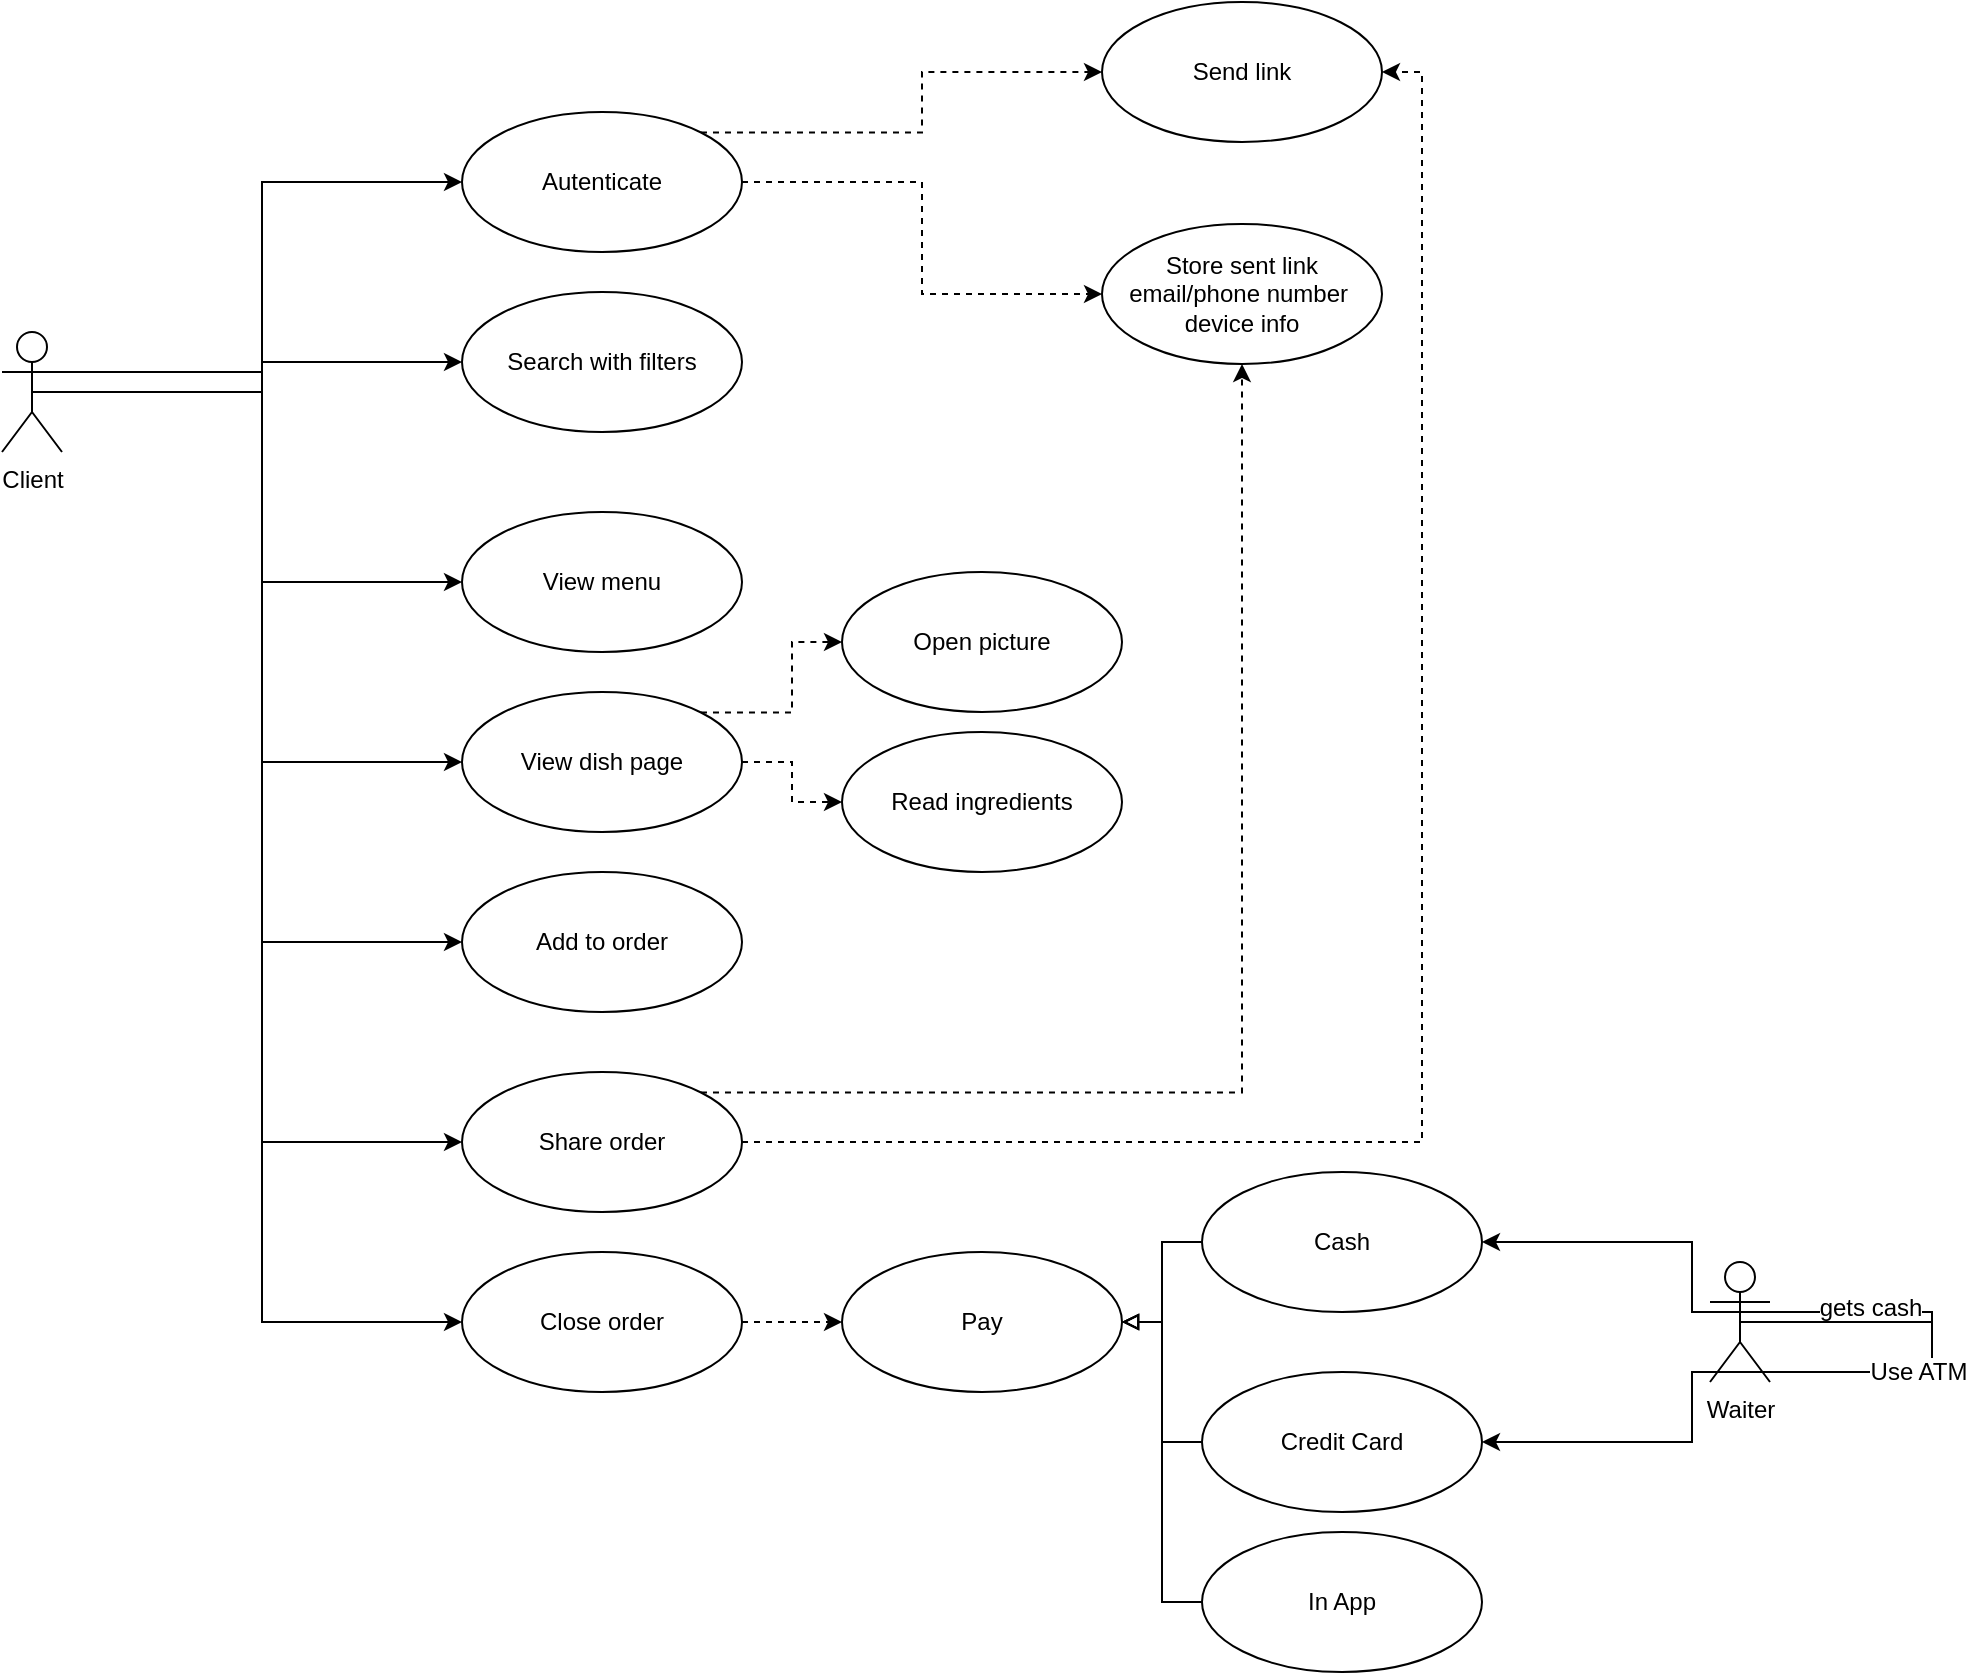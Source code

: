 <mxfile version="12.4.3" type="github" pages="1">
  <diagram id="HttQouKoIPk-ssxpHP1B" name="Page-1">
    <mxGraphModel dx="1352" dy="808" grid="1" gridSize="10" guides="1" tooltips="1" connect="1" arrows="1" fold="1" page="1" pageScale="1" pageWidth="850" pageHeight="1100" math="0" shadow="0">
      <root>
        <mxCell id="0"/>
        <mxCell id="1" parent="0"/>
        <mxCell id="k_bmE_Fy-G2qn2siBwMQ-13" style="edgeStyle=orthogonalEdgeStyle;rounded=0;orthogonalLoop=1;jettySize=auto;html=1;exitX=1;exitY=0;exitDx=0;exitDy=0;entryX=0;entryY=0.5;entryDx=0;entryDy=0;dashed=1;" edge="1" parent="1" source="k_bmE_Fy-G2qn2siBwMQ-1" target="k_bmE_Fy-G2qn2siBwMQ-10">
          <mxGeometry relative="1" as="geometry"/>
        </mxCell>
        <mxCell id="k_bmE_Fy-G2qn2siBwMQ-15" style="edgeStyle=orthogonalEdgeStyle;rounded=0;orthogonalLoop=1;jettySize=auto;html=1;exitX=1;exitY=0.5;exitDx=0;exitDy=0;entryX=0;entryY=0.5;entryDx=0;entryDy=0;dashed=1;" edge="1" parent="1" source="k_bmE_Fy-G2qn2siBwMQ-1" target="k_bmE_Fy-G2qn2siBwMQ-14">
          <mxGeometry relative="1" as="geometry"/>
        </mxCell>
        <mxCell id="k_bmE_Fy-G2qn2siBwMQ-1" value="Autenticate" style="ellipse;whiteSpace=wrap;html=1;" vertex="1" parent="1">
          <mxGeometry x="320" y="150" width="140" height="70" as="geometry"/>
        </mxCell>
        <mxCell id="k_bmE_Fy-G2qn2siBwMQ-3" style="edgeStyle=orthogonalEdgeStyle;rounded=0;orthogonalLoop=1;jettySize=auto;html=1;exitX=1;exitY=0.333;exitDx=0;exitDy=0;exitPerimeter=0;entryX=0;entryY=0.5;entryDx=0;entryDy=0;" edge="1" parent="1" source="k_bmE_Fy-G2qn2siBwMQ-2" target="k_bmE_Fy-G2qn2siBwMQ-1">
          <mxGeometry relative="1" as="geometry"/>
        </mxCell>
        <mxCell id="k_bmE_Fy-G2qn2siBwMQ-16" style="edgeStyle=orthogonalEdgeStyle;rounded=0;orthogonalLoop=1;jettySize=auto;html=1;exitX=0.5;exitY=0.5;exitDx=0;exitDy=0;exitPerimeter=0;entryX=0;entryY=0.5;entryDx=0;entryDy=0;" edge="1" parent="1" source="k_bmE_Fy-G2qn2siBwMQ-2" target="k_bmE_Fy-G2qn2siBwMQ-12">
          <mxGeometry relative="1" as="geometry"/>
        </mxCell>
        <mxCell id="k_bmE_Fy-G2qn2siBwMQ-18" style="edgeStyle=orthogonalEdgeStyle;rounded=0;orthogonalLoop=1;jettySize=auto;html=1;exitX=0.5;exitY=0.5;exitDx=0;exitDy=0;exitPerimeter=0;entryX=0;entryY=0.5;entryDx=0;entryDy=0;" edge="1" parent="1" source="k_bmE_Fy-G2qn2siBwMQ-2" target="k_bmE_Fy-G2qn2siBwMQ-17">
          <mxGeometry relative="1" as="geometry"/>
        </mxCell>
        <mxCell id="k_bmE_Fy-G2qn2siBwMQ-26" style="edgeStyle=orthogonalEdgeStyle;rounded=0;orthogonalLoop=1;jettySize=auto;html=1;exitX=0.5;exitY=0.5;exitDx=0;exitDy=0;exitPerimeter=0;entryX=0;entryY=0.5;entryDx=0;entryDy=0;" edge="1" parent="1" source="k_bmE_Fy-G2qn2siBwMQ-2" target="k_bmE_Fy-G2qn2siBwMQ-19">
          <mxGeometry relative="1" as="geometry"/>
        </mxCell>
        <mxCell id="k_bmE_Fy-G2qn2siBwMQ-32" style="edgeStyle=orthogonalEdgeStyle;rounded=0;orthogonalLoop=1;jettySize=auto;html=1;exitX=0.5;exitY=0.5;exitDx=0;exitDy=0;exitPerimeter=0;entryX=0;entryY=0.5;entryDx=0;entryDy=0;" edge="1" parent="1" source="k_bmE_Fy-G2qn2siBwMQ-2" target="k_bmE_Fy-G2qn2siBwMQ-29">
          <mxGeometry relative="1" as="geometry"/>
        </mxCell>
        <mxCell id="k_bmE_Fy-G2qn2siBwMQ-35" style="edgeStyle=orthogonalEdgeStyle;rounded=0;orthogonalLoop=1;jettySize=auto;html=1;exitX=0.5;exitY=0.5;exitDx=0;exitDy=0;exitPerimeter=0;" edge="1" parent="1" source="k_bmE_Fy-G2qn2siBwMQ-2" target="k_bmE_Fy-G2qn2siBwMQ-34">
          <mxGeometry relative="1" as="geometry"/>
        </mxCell>
        <mxCell id="k_bmE_Fy-G2qn2siBwMQ-37" style="edgeStyle=orthogonalEdgeStyle;rounded=0;orthogonalLoop=1;jettySize=auto;html=1;exitX=0.5;exitY=0.5;exitDx=0;exitDy=0;exitPerimeter=0;entryX=0;entryY=0.5;entryDx=0;entryDy=0;" edge="1" parent="1" source="k_bmE_Fy-G2qn2siBwMQ-2" target="k_bmE_Fy-G2qn2siBwMQ-36">
          <mxGeometry relative="1" as="geometry"/>
        </mxCell>
        <mxCell id="k_bmE_Fy-G2qn2siBwMQ-2" value="&lt;div&gt;Client&lt;/div&gt;" style="shape=umlActor;verticalLabelPosition=bottom;labelBackgroundColor=#ffffff;verticalAlign=top;html=1;" vertex="1" parent="1">
          <mxGeometry x="90" y="260" width="30" height="60" as="geometry"/>
        </mxCell>
        <mxCell id="k_bmE_Fy-G2qn2siBwMQ-10" value="Send link" style="ellipse;whiteSpace=wrap;html=1;" vertex="1" parent="1">
          <mxGeometry x="640" y="95" width="140" height="70" as="geometry"/>
        </mxCell>
        <mxCell id="k_bmE_Fy-G2qn2siBwMQ-12" value="View menu" style="ellipse;whiteSpace=wrap;html=1;" vertex="1" parent="1">
          <mxGeometry x="320" y="350" width="140" height="70" as="geometry"/>
        </mxCell>
        <mxCell id="k_bmE_Fy-G2qn2siBwMQ-14" value="Store sent link email/phone number&amp;nbsp; device info" style="ellipse;whiteSpace=wrap;html=1;" vertex="1" parent="1">
          <mxGeometry x="640" y="206" width="140" height="70" as="geometry"/>
        </mxCell>
        <mxCell id="k_bmE_Fy-G2qn2siBwMQ-17" value="Add to order" style="ellipse;whiteSpace=wrap;html=1;" vertex="1" parent="1">
          <mxGeometry x="320" y="530" width="140" height="70" as="geometry"/>
        </mxCell>
        <mxCell id="k_bmE_Fy-G2qn2siBwMQ-24" style="edgeStyle=orthogonalEdgeStyle;rounded=0;orthogonalLoop=1;jettySize=auto;html=1;exitX=1;exitY=0.5;exitDx=0;exitDy=0;entryX=1;entryY=0.5;entryDx=0;entryDy=0;dashed=1;" edge="1" parent="1" source="k_bmE_Fy-G2qn2siBwMQ-19" target="k_bmE_Fy-G2qn2siBwMQ-10">
          <mxGeometry relative="1" as="geometry"/>
        </mxCell>
        <mxCell id="k_bmE_Fy-G2qn2siBwMQ-25" style="edgeStyle=orthogonalEdgeStyle;rounded=0;orthogonalLoop=1;jettySize=auto;html=1;exitX=1;exitY=0;exitDx=0;exitDy=0;entryX=0.5;entryY=1;entryDx=0;entryDy=0;dashed=1;" edge="1" parent="1" source="k_bmE_Fy-G2qn2siBwMQ-19" target="k_bmE_Fy-G2qn2siBwMQ-14">
          <mxGeometry relative="1" as="geometry"/>
        </mxCell>
        <mxCell id="k_bmE_Fy-G2qn2siBwMQ-19" value="Share order" style="ellipse;whiteSpace=wrap;html=1;" vertex="1" parent="1">
          <mxGeometry x="320" y="630" width="140" height="70" as="geometry"/>
        </mxCell>
        <mxCell id="k_bmE_Fy-G2qn2siBwMQ-27" value="Open picture" style="ellipse;whiteSpace=wrap;html=1;" vertex="1" parent="1">
          <mxGeometry x="510" y="380" width="140" height="70" as="geometry"/>
        </mxCell>
        <mxCell id="k_bmE_Fy-G2qn2siBwMQ-28" value="Read ingredients" style="ellipse;whiteSpace=wrap;html=1;" vertex="1" parent="1">
          <mxGeometry x="510" y="460" width="140" height="70" as="geometry"/>
        </mxCell>
        <mxCell id="k_bmE_Fy-G2qn2siBwMQ-30" style="edgeStyle=orthogonalEdgeStyle;rounded=0;orthogonalLoop=1;jettySize=auto;html=1;exitX=1;exitY=0;exitDx=0;exitDy=0;entryX=0;entryY=0.5;entryDx=0;entryDy=0;dashed=1;" edge="1" parent="1" source="k_bmE_Fy-G2qn2siBwMQ-29" target="k_bmE_Fy-G2qn2siBwMQ-27">
          <mxGeometry relative="1" as="geometry"/>
        </mxCell>
        <mxCell id="k_bmE_Fy-G2qn2siBwMQ-31" style="edgeStyle=orthogonalEdgeStyle;rounded=0;orthogonalLoop=1;jettySize=auto;html=1;exitX=1;exitY=0.5;exitDx=0;exitDy=0;dashed=1;" edge="1" parent="1" source="k_bmE_Fy-G2qn2siBwMQ-29" target="k_bmE_Fy-G2qn2siBwMQ-28">
          <mxGeometry relative="1" as="geometry"/>
        </mxCell>
        <mxCell id="k_bmE_Fy-G2qn2siBwMQ-29" value="View dish page" style="ellipse;whiteSpace=wrap;html=1;" vertex="1" parent="1">
          <mxGeometry x="320" y="440" width="140" height="70" as="geometry"/>
        </mxCell>
        <mxCell id="k_bmE_Fy-G2qn2siBwMQ-34" value="Search with filters" style="ellipse;whiteSpace=wrap;html=1;" vertex="1" parent="1">
          <mxGeometry x="320" y="240" width="140" height="70" as="geometry"/>
        </mxCell>
        <mxCell id="k_bmE_Fy-G2qn2siBwMQ-39" style="edgeStyle=orthogonalEdgeStyle;rounded=0;orthogonalLoop=1;jettySize=auto;html=1;exitX=1;exitY=0.5;exitDx=0;exitDy=0;dashed=1;" edge="1" parent="1" source="k_bmE_Fy-G2qn2siBwMQ-36" target="k_bmE_Fy-G2qn2siBwMQ-38">
          <mxGeometry relative="1" as="geometry"/>
        </mxCell>
        <mxCell id="k_bmE_Fy-G2qn2siBwMQ-36" value="Close order" style="ellipse;whiteSpace=wrap;html=1;" vertex="1" parent="1">
          <mxGeometry x="320" y="720" width="140" height="70" as="geometry"/>
        </mxCell>
        <mxCell id="k_bmE_Fy-G2qn2siBwMQ-38" value="Pay" style="ellipse;whiteSpace=wrap;html=1;" vertex="1" parent="1">
          <mxGeometry x="510" y="720" width="140" height="70" as="geometry"/>
        </mxCell>
        <mxCell id="k_bmE_Fy-G2qn2siBwMQ-42" style="edgeStyle=orthogonalEdgeStyle;rounded=0;orthogonalLoop=1;jettySize=auto;html=1;exitX=0;exitY=0.5;exitDx=0;exitDy=0;entryX=1;entryY=0.5;entryDx=0;entryDy=0;endArrow=block;endFill=0;" edge="1" parent="1" source="k_bmE_Fy-G2qn2siBwMQ-40" target="k_bmE_Fy-G2qn2siBwMQ-38">
          <mxGeometry relative="1" as="geometry"/>
        </mxCell>
        <mxCell id="k_bmE_Fy-G2qn2siBwMQ-40" value="Cash" style="ellipse;whiteSpace=wrap;html=1;" vertex="1" parent="1">
          <mxGeometry x="690" y="680" width="140" height="70" as="geometry"/>
        </mxCell>
        <mxCell id="k_bmE_Fy-G2qn2siBwMQ-43" style="edgeStyle=orthogonalEdgeStyle;rounded=0;orthogonalLoop=1;jettySize=auto;html=1;exitX=0;exitY=0.5;exitDx=0;exitDy=0;entryX=1;entryY=0.5;entryDx=0;entryDy=0;endArrow=block;endFill=0;" edge="1" parent="1" source="k_bmE_Fy-G2qn2siBwMQ-41" target="k_bmE_Fy-G2qn2siBwMQ-38">
          <mxGeometry relative="1" as="geometry"/>
        </mxCell>
        <mxCell id="k_bmE_Fy-G2qn2siBwMQ-41" value="Credit Card" style="ellipse;whiteSpace=wrap;html=1;" vertex="1" parent="1">
          <mxGeometry x="690" y="780" width="140" height="70" as="geometry"/>
        </mxCell>
        <mxCell id="k_bmE_Fy-G2qn2siBwMQ-47" style="edgeStyle=orthogonalEdgeStyle;rounded=0;orthogonalLoop=1;jettySize=auto;html=1;exitX=0.5;exitY=0.5;exitDx=0;exitDy=0;exitPerimeter=0;endArrow=classic;endFill=1;" edge="1" parent="1" source="k_bmE_Fy-G2qn2siBwMQ-44" target="k_bmE_Fy-G2qn2siBwMQ-40">
          <mxGeometry relative="1" as="geometry">
            <Array as="points">
              <mxPoint x="1055" y="750"/>
              <mxPoint x="935" y="750"/>
              <mxPoint x="935" y="715"/>
            </Array>
          </mxGeometry>
        </mxCell>
        <mxCell id="k_bmE_Fy-G2qn2siBwMQ-48" value="gets cash" style="text;html=1;align=center;verticalAlign=middle;resizable=0;points=[];;labelBackgroundColor=#ffffff;" vertex="1" connectable="0" parent="k_bmE_Fy-G2qn2siBwMQ-47">
          <mxGeometry x="-0.267" y="-2" relative="1" as="geometry">
            <mxPoint as="offset"/>
          </mxGeometry>
        </mxCell>
        <mxCell id="k_bmE_Fy-G2qn2siBwMQ-49" style="edgeStyle=orthogonalEdgeStyle;rounded=0;orthogonalLoop=1;jettySize=auto;html=1;exitX=0.5;exitY=0.5;exitDx=0;exitDy=0;exitPerimeter=0;entryX=1;entryY=0.5;entryDx=0;entryDy=0;endArrow=classic;endFill=1;" edge="1" parent="1" source="k_bmE_Fy-G2qn2siBwMQ-44" target="k_bmE_Fy-G2qn2siBwMQ-41">
          <mxGeometry relative="1" as="geometry">
            <Array as="points">
              <mxPoint x="1055" y="780"/>
              <mxPoint x="935" y="780"/>
              <mxPoint x="935" y="815"/>
            </Array>
          </mxGeometry>
        </mxCell>
        <mxCell id="k_bmE_Fy-G2qn2siBwMQ-50" value="Use ATM" style="text;html=1;align=center;verticalAlign=middle;resizable=0;points=[];;labelBackgroundColor=#ffffff;" vertex="1" connectable="0" parent="k_bmE_Fy-G2qn2siBwMQ-49">
          <mxGeometry x="-0.329" relative="1" as="geometry">
            <mxPoint as="offset"/>
          </mxGeometry>
        </mxCell>
        <mxCell id="k_bmE_Fy-G2qn2siBwMQ-44" value="Waiter" style="shape=umlActor;verticalLabelPosition=bottom;labelBackgroundColor=#ffffff;verticalAlign=top;html=1;" vertex="1" parent="1">
          <mxGeometry x="944" y="725" width="30" height="60" as="geometry"/>
        </mxCell>
        <mxCell id="k_bmE_Fy-G2qn2siBwMQ-51" value="In App" style="ellipse;whiteSpace=wrap;html=1;" vertex="1" parent="1">
          <mxGeometry x="690" y="860" width="140" height="70" as="geometry"/>
        </mxCell>
        <mxCell id="k_bmE_Fy-G2qn2siBwMQ-52" style="edgeStyle=orthogonalEdgeStyle;rounded=0;orthogonalLoop=1;jettySize=auto;html=1;exitX=0;exitY=0.5;exitDx=0;exitDy=0;entryX=1;entryY=0.5;entryDx=0;entryDy=0;endArrow=block;endFill=0;" edge="1" parent="1" source="k_bmE_Fy-G2qn2siBwMQ-51" target="k_bmE_Fy-G2qn2siBwMQ-38">
          <mxGeometry relative="1" as="geometry">
            <mxPoint x="700" y="825" as="sourcePoint"/>
            <mxPoint x="660" y="765" as="targetPoint"/>
          </mxGeometry>
        </mxCell>
      </root>
    </mxGraphModel>
  </diagram>
</mxfile>
